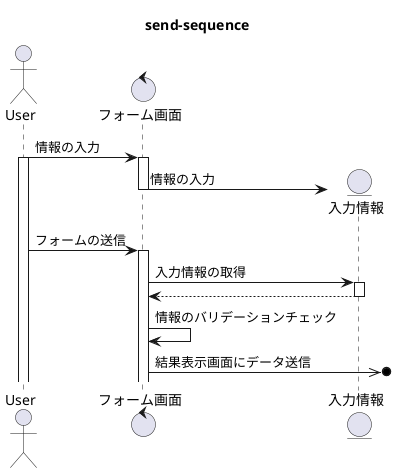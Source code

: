 @startuml send-sequence
title send-sequence
actor User
control フォーム画面 as fm

User -> fm:情報の入力
activate User
activate fm
create entity 入力情報 as info
fm -> info:情報の入力
deactivate fm
User -> fm:フォームの送信
activate fm
fm -> info:入力情報の取得
activate info
info --> fm
deactivate info
fm -> fm:情報のバリデーションチェック
fm ->>o]:結果表示画面にデータ送信



@enduml